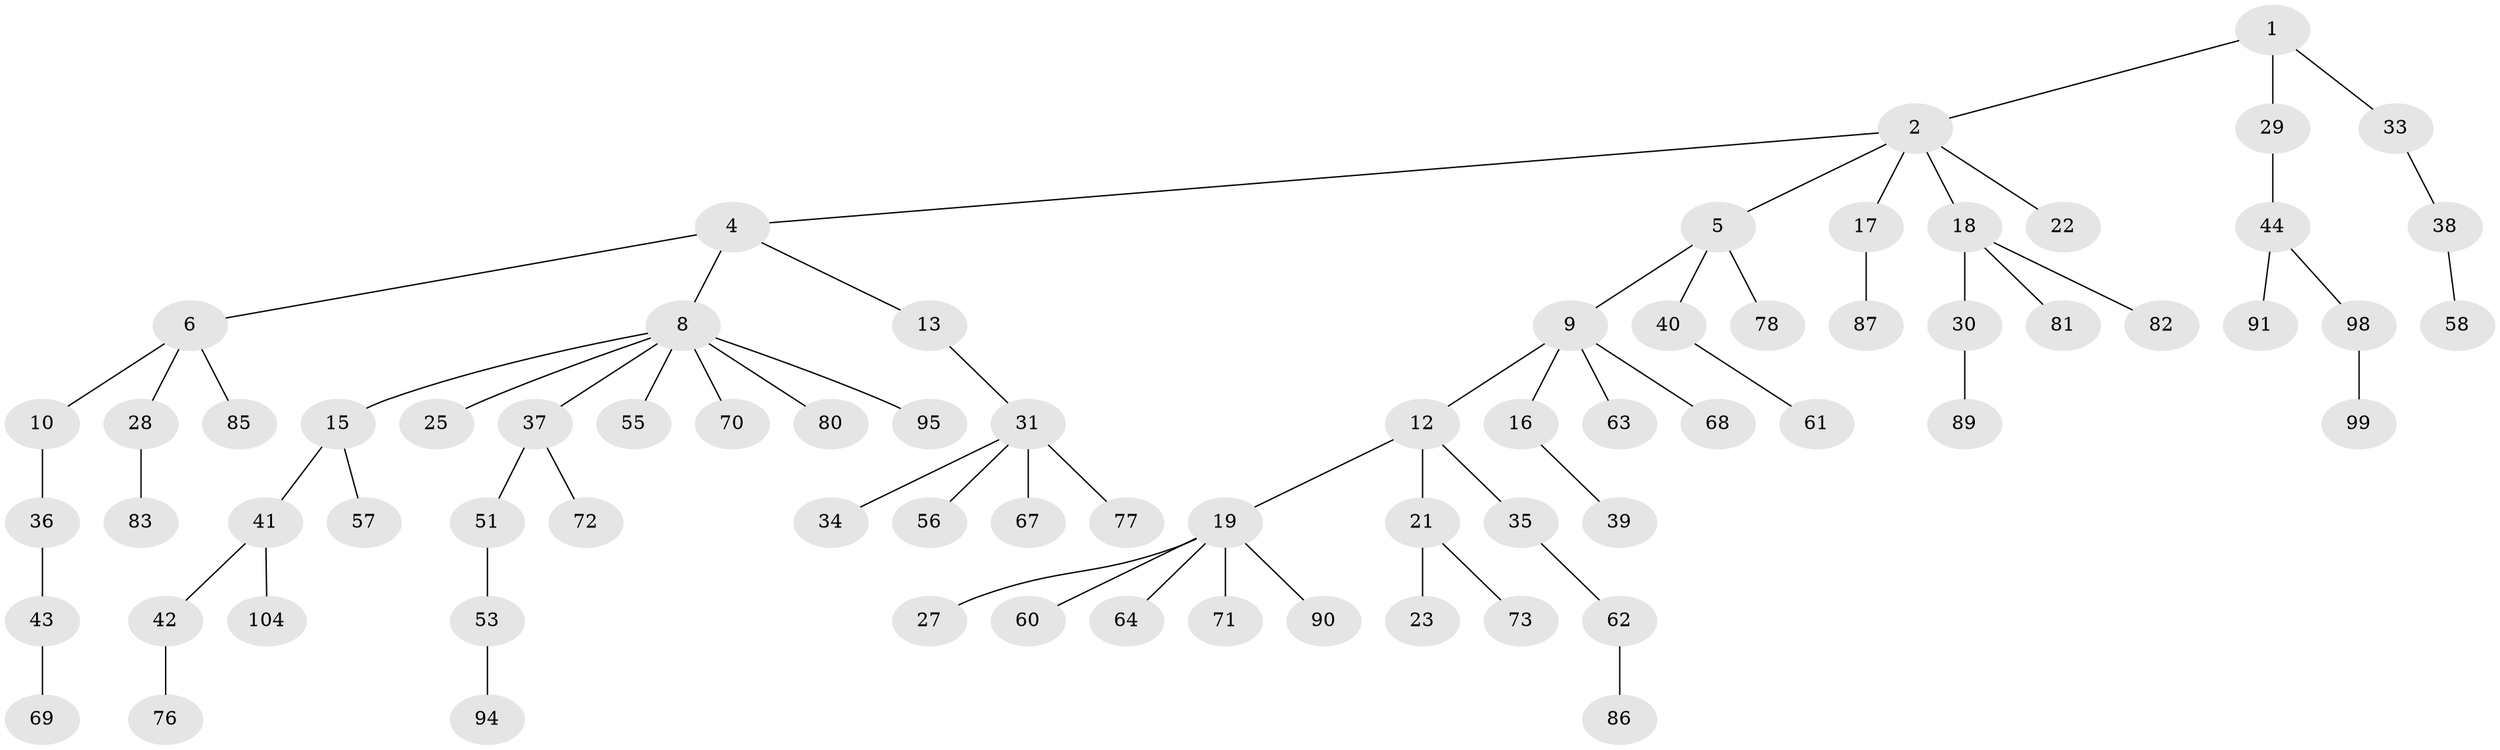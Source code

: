 // Generated by graph-tools (version 1.1) at 2025/24/03/03/25 07:24:05]
// undirected, 72 vertices, 71 edges
graph export_dot {
graph [start="1"]
  node [color=gray90,style=filled];
  1 [super="+92"];
  2 [super="+3"];
  4 [super="+20"];
  5 [super="+24"];
  6 [super="+7"];
  8 [super="+11"];
  9 [super="+14"];
  10;
  12 [super="+46"];
  13;
  15 [super="+49"];
  16;
  17 [super="+50"];
  18 [super="+97"];
  19 [super="+26"];
  21 [super="+88"];
  22;
  23 [super="+32"];
  25;
  27;
  28 [super="+66"];
  29;
  30 [super="+59"];
  31 [super="+48"];
  33;
  34;
  35 [super="+84"];
  36;
  37 [super="+65"];
  38 [super="+45"];
  39 [super="+52"];
  40 [super="+54"];
  41 [super="+75"];
  42 [super="+79"];
  43 [super="+47"];
  44 [super="+96"];
  51;
  53;
  55;
  56;
  57;
  58;
  60;
  61;
  62;
  63;
  64;
  67;
  68;
  69;
  70;
  71 [super="+74"];
  72;
  73 [super="+93"];
  76;
  77;
  78 [super="+102"];
  80;
  81;
  82;
  83;
  85;
  86;
  87;
  89;
  90 [super="+101"];
  91;
  94 [super="+103"];
  95;
  98 [super="+100"];
  99;
  104;
  1 -- 2;
  1 -- 29;
  1 -- 33;
  2 -- 4;
  2 -- 5;
  2 -- 17;
  2 -- 18;
  2 -- 22;
  4 -- 6;
  4 -- 8;
  4 -- 13;
  5 -- 9;
  5 -- 40;
  5 -- 78;
  6 -- 10;
  6 -- 85;
  6 -- 28;
  8 -- 15;
  8 -- 25;
  8 -- 37;
  8 -- 70;
  8 -- 95;
  8 -- 80;
  8 -- 55;
  9 -- 12;
  9 -- 68;
  9 -- 16;
  9 -- 63;
  10 -- 36;
  12 -- 19;
  12 -- 21;
  12 -- 35;
  13 -- 31;
  15 -- 41;
  15 -- 57;
  16 -- 39;
  17 -- 87;
  18 -- 30;
  18 -- 81;
  18 -- 82;
  19 -- 64;
  19 -- 90;
  19 -- 27;
  19 -- 60;
  19 -- 71;
  21 -- 23;
  21 -- 73;
  28 -- 83;
  29 -- 44;
  30 -- 89;
  31 -- 34;
  31 -- 56;
  31 -- 67;
  31 -- 77;
  33 -- 38;
  35 -- 62;
  36 -- 43;
  37 -- 51;
  37 -- 72;
  38 -- 58;
  40 -- 61;
  41 -- 42;
  41 -- 104;
  42 -- 76;
  43 -- 69;
  44 -- 91;
  44 -- 98;
  51 -- 53;
  53 -- 94;
  62 -- 86;
  98 -- 99;
}
